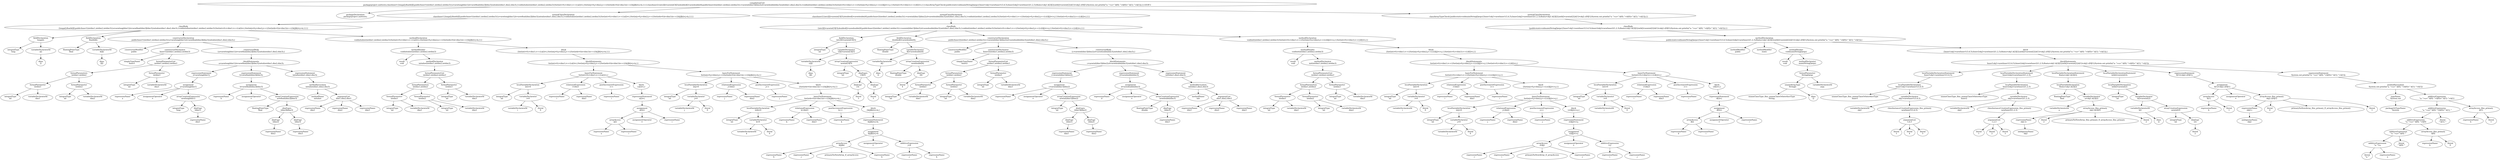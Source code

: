 digraph G {
00[label="compilationUnit\n packageproject.unittests;classInner1{longa[];floatb[][];publicInner1(intdim1,intdim2,intdim3){a=newlong[dim1];b=newfloat[dim2][dim3];initalize(dim1,dim2,dim3);}voidinitalize(intdim1,intdim2,intdim3){for(inti=0;i<dim1;i++){a[i]=i;}for(intj=0;j<dim2;j++){for(intk=0;k<dim3;k++){b[j][k]=j+k;}}}}classInner2{intc[][]=newint[3][3];doubled[]=newdouble[4];publicInner2(intdim1,intdim2,intdim3){c=newint[dim1][dim2];d=newdouble[dim3];init(dim1,dim2,dim3);}voidinit(intdim1,intdim2,intdim3){for(inti=0;i<dim1;i++){for(intj=0;j<dim2;j++){c[i][j]=i+j;}}for(inti=0;i<dim3;i++){d[i]=i;}}}classArrayTypeCheck{publicstaticvoidmain(String[]args){Inner1obj1=newInner1(3,4,5);Inner2obj2=newInner2(1,2,3);floata=obj1.b[2][2];intb[]=newint[2];b[1]=obj2.c[0][1];System.out.println(\"a: \"+a+\" b[0]: \"+b[0]+\" b[1]: \"+b[1]);}}<EOF> "]
11[label="packageDeclaration\n packageproject.unittests; "]
12[label="normalClassDeclaration\n classInner1{longa[];floatb[][];publicInner1(intdim1,intdim2,intdim3){a=newlong[dim1];b=newfloat[dim2][dim3];initalize(dim1,dim2,dim3);}voidinitalize(intdim1,intdim2,intdim3){for(inti=0;i<dim1;i++){a[i]=i;}for(intj=0;j<dim2;j++){for(intk=0;k<dim3;k++){b[j][k]=j+k;}}}} "]
23[label="classBody\n {longa[];floatb[][];publicInner1(intdim1,intdim2,intdim3){a=newlong[dim1];b=newfloat[dim2][dim3];initalize(dim1,dim2,dim3);}voidinitalize(intdim1,intdim2,intdim3){for(inti=0;i<dim1;i++){a[i]=i;}for(intj=0;j<dim2;j++){for(intk=0;k<dim3;k++){b[j][k]=j+k;}}}} "]
34[label="fieldDeclaration\n longa[]; "]
45[label="integralType\n long "]
46[label="variableDeclaratorId\n a[] "]
57[label="dims\n [] "]
38[label="fieldDeclaration\n floatb[][]; "]
49[label="floatingPointType\n float "]
410[label="variableDeclaratorId\n b[][] "]
511[label="dims\n [][] "]
312[label="constructorDeclaration\n publicInner1(intdim1,intdim2,intdim3){a=newlong[dim1];b=newfloat[dim2][dim3];initalize(dim1,dim2,dim3);} "]
413[label="constructorModifier\n public "]
414[label="constructorDeclarator\n Inner1(intdim1,intdim2,intdim3) "]
515[label="simpleTypeName\n Inner1 "]
516[label="formalParameterList\n intdim1,intdim2,intdim3 "]
617[label="formalParameters\n intdim1,intdim2 "]
718[label="formalParameter\n intdim1 "]
819[label="integralType\n int "]
820[label="variableDeclaratorId\n dim1 "]
721[label="formalParameter\n intdim2 "]
822[label="integralType\n int "]
823[label="variableDeclaratorId\n dim2 "]
624[label="formalParameter\n intdim3 "]
725[label="integralType\n int "]
726[label="variableDeclaratorId\n dim3 "]
427[label="constructorBody\n {a=newlong[dim1];b=newfloat[dim2][dim3];initalize(dim1,dim2,dim3);} "]
528[label="blockStatements\n a=newlong[dim1];b=newfloat[dim2][dim3];initalize(dim1,dim2,dim3); "]
629[label="expressionStatement\n a=newlong[dim1]; "]
730[label="assignment\n a=newlong[dim1] "]
831[label="expressionName\n a "]
832[label="assignmentOperator\n = "]
833[label="arrayCreationExpression\n newlong[dim1] "]
934[label="integralType\n long "]
935[label="dimExpr\n [dim1] "]
1036[label="expressionName\n dim1 "]
637[label="expressionStatement\n b=newfloat[dim2][dim3]; "]
738[label="assignment\n b=newfloat[dim2][dim3] "]
839[label="expressionName\n b "]
840[label="assignmentOperator\n = "]
841[label="arrayCreationExpression\n newfloat[dim2][dim3] "]
942[label="floatingPointType\n float "]
943[label="dimExprs\n [dim2][dim3] "]
1044[label="dimExpr\n [dim2] "]
1145[label="expressionName\n dim2 "]
1046[label="dimExpr\n [dim3] "]
1147[label="expressionName\n dim3 "]
648[label="expressionStatement\n initalize(dim1,dim2,dim3); "]
749[label="methodInvocation\n initalize(dim1,dim2,dim3) "]
850[label="methodName\n initalize "]
851[label="argumentList\n dim1,dim2,dim3 "]
952[label="expressionName\n dim1 "]
953[label="expressionName\n dim2 "]
954[label="expressionName\n dim3 "]
355[label="methodDeclaration\n voidinitalize(intdim1,intdim2,intdim3){for(inti=0;i<dim1;i++){a[i]=i;}for(intj=0;j<dim2;j++){for(intk=0;k<dim3;k++){b[j][k]=j+k;}}} "]
456[label="methodHeader\n voidinitalize(intdim1,intdim2,intdim3) "]
557[label="result\n void "]
558[label="methodDeclarator\n initalize(intdim1,intdim2,intdim3) "]
659[label="formalParameterList\n intdim1,intdim2,intdim3 "]
760[label="formalParameters\n intdim1,intdim2 "]
861[label="formalParameter\n intdim1 "]
962[label="integralType\n int "]
963[label="variableDeclaratorId\n dim1 "]
864[label="formalParameter\n intdim2 "]
965[label="integralType\n int "]
966[label="variableDeclaratorId\n dim2 "]
767[label="formalParameter\n intdim3 "]
868[label="integralType\n int "]
869[label="variableDeclaratorId\n dim3 "]
470[label="block\n {for(inti=0;i<dim1;i++){a[i]=i;}for(intj=0;j<dim2;j++){for(intk=0;k<dim3;k++){b[j][k]=j+k;}}} "]
571[label="blockStatements\n for(inti=0;i<dim1;i++){a[i]=i;}for(intj=0;j<dim2;j++){for(intk=0;k<dim3;k++){b[j][k]=j+k;}} "]
672[label="basicForStatement\n for(inti=0;i<dim1;i++){a[i]=i;} "]
773[label="localVariableDeclaration\n inti=0 "]
874[label="integralType\n int "]
875[label="variableDeclarator\n i=0 "]
976[label="variableDeclaratorId\n i "]
977[label="literal\n 0 "]
778[label="relationalExpression\n i<dim1 "]
879[label="expressionName\n i "]
880[label="expressionName\n dim1 "]
781[label="postIncrementExpression\n i++ "]
882[label="expressionName\n i "]
783[label="block\n {a[i]=i;} "]
884[label="expressionStatement\n a[i]=i; "]
985[label="assignment\n a[i]=i "]
1086[label="arrayAccess\n a[i] "]
1187[label="expressionName\n a "]
1188[label="expressionName\n i "]
1089[label="assignmentOperator\n = "]
1090[label="expressionName\n i "]
691[label="basicForStatement\n for(intj=0;j<dim2;j++){for(intk=0;k<dim3;k++){b[j][k]=j+k;}} "]
792[label="localVariableDeclaration\n intj=0 "]
893[label="integralType\n int "]
894[label="variableDeclarator\n j=0 "]
995[label="variableDeclaratorId\n j "]
996[label="literal\n 0 "]
797[label="relationalExpression\n j<dim2 "]
898[label="expressionName\n j "]
899[label="expressionName\n dim2 "]
7100[label="postIncrementExpression\n j++ "]
8101[label="expressionName\n j "]
7102[label="block\n {for(intk=0;k<dim3;k++){b[j][k]=j+k;}} "]
8103[label="basicForStatement\n for(intk=0;k<dim3;k++){b[j][k]=j+k;} "]
9104[label="localVariableDeclaration\n intk=0 "]
10105[label="integralType\n int "]
10106[label="variableDeclarator\n k=0 "]
11107[label="variableDeclaratorId\n k "]
11108[label="literal\n 0 "]
9109[label="relationalExpression\n k<dim3 "]
10110[label="expressionName\n k "]
10111[label="expressionName\n dim3 "]
9112[label="postIncrementExpression\n k++ "]
10113[label="expressionName\n k "]
9114[label="block\n {b[j][k]=j+k;} "]
10115[label="expressionStatement\n b[j][k]=j+k; "]
11116[label="assignment\n b[j][k]=j+k "]
12117[label="arrayAccess\n b[j][k] "]
13118[label="expressionName\n b "]
13119[label="expressionName\n j "]
13120[label="primaryNoNewArray_lf_arrayAccess\n  "]
13121[label="expressionName\n k "]
12122[label="assignmentOperator\n = "]
12123[label="additiveExpression\n j+k "]
13124[label="expressionName\n j "]
13125[label="expressionName\n k "]
1126[label="normalClassDeclaration\n classInner2{intc[][]=newint[3][3];doubled[]=newdouble[4];publicInner2(intdim1,intdim2,intdim3){c=newint[dim1][dim2];d=newdouble[dim3];init(dim1,dim2,dim3);}voidinit(intdim1,intdim2,intdim3){for(inti=0;i<dim1;i++){for(intj=0;j<dim2;j++){c[i][j]=i+j;}}for(inti=0;i<dim3;i++){d[i]=i;}}} "]
2127[label="classBody\n {intc[][]=newint[3][3];doubled[]=newdouble[4];publicInner2(intdim1,intdim2,intdim3){c=newint[dim1][dim2];d=newdouble[dim3];init(dim1,dim2,dim3);}voidinit(intdim1,intdim2,intdim3){for(inti=0;i<dim1;i++){for(intj=0;j<dim2;j++){c[i][j]=i+j;}}for(inti=0;i<dim3;i++){d[i]=i;}}} "]
3128[label="fieldDeclaration\n intc[][]=newint[3][3]; "]
4129[label="integralType\n int "]
4130[label="variableDeclarator\n c[][]=newint[3][3] "]
5131[label="variableDeclaratorId\n c[][] "]
6132[label="dims\n [][] "]
5133[label="arrayCreationExpression\n newint[3][3] "]
6134[label="integralType\n int "]
6135[label="dimExprs\n [3][3] "]
7136[label="dimExpr\n [3] "]
8137[label="literal\n 3 "]
7138[label="dimExpr\n [3] "]
8139[label="literal\n 3 "]
3140[label="fieldDeclaration\n doubled[]=newdouble[4]; "]
4141[label="floatingPointType\n double "]
4142[label="variableDeclarator\n d[]=newdouble[4] "]
5143[label="variableDeclaratorId\n d[] "]
6144[label="dims\n [] "]
5145[label="arrayCreationExpression\n newdouble[4] "]
6146[label="floatingPointType\n double "]
6147[label="dimExpr\n [4] "]
7148[label="literal\n 4 "]
3149[label="constructorDeclaration\n publicInner2(intdim1,intdim2,intdim3){c=newint[dim1][dim2];d=newdouble[dim3];init(dim1,dim2,dim3);} "]
4150[label="constructorModifier\n public "]
4151[label="constructorDeclarator\n Inner2(intdim1,intdim2,intdim3) "]
5152[label="simpleTypeName\n Inner2 "]
5153[label="formalParameterList\n intdim1,intdim2,intdim3 "]
6154[label="formalParameters\n intdim1,intdim2 "]
7155[label="formalParameter\n intdim1 "]
8156[label="integralType\n int "]
8157[label="variableDeclaratorId\n dim1 "]
7158[label="formalParameter\n intdim2 "]
8159[label="integralType\n int "]
8160[label="variableDeclaratorId\n dim2 "]
6161[label="formalParameter\n intdim3 "]
7162[label="integralType\n int "]
7163[label="variableDeclaratorId\n dim3 "]
4164[label="constructorBody\n {c=newint[dim1][dim2];d=newdouble[dim3];init(dim1,dim2,dim3);} "]
5165[label="blockStatements\n c=newint[dim1][dim2];d=newdouble[dim3];init(dim1,dim2,dim3); "]
6166[label="expressionStatement\n c=newint[dim1][dim2]; "]
7167[label="assignment\n c=newint[dim1][dim2] "]
8168[label="expressionName\n c "]
8169[label="assignmentOperator\n = "]
8170[label="arrayCreationExpression\n newint[dim1][dim2] "]
9171[label="integralType\n int "]
9172[label="dimExprs\n [dim1][dim2] "]
10173[label="dimExpr\n [dim1] "]
11174[label="expressionName\n dim1 "]
10175[label="dimExpr\n [dim2] "]
11176[label="expressionName\n dim2 "]
6177[label="expressionStatement\n d=newdouble[dim3]; "]
7178[label="assignment\n d=newdouble[dim3] "]
8179[label="expressionName\n d "]
8180[label="assignmentOperator\n = "]
8181[label="arrayCreationExpression\n newdouble[dim3] "]
9182[label="floatingPointType\n double "]
9183[label="dimExpr\n [dim3] "]
10184[label="expressionName\n dim3 "]
6185[label="expressionStatement\n init(dim1,dim2,dim3); "]
7186[label="methodInvocation\n init(dim1,dim2,dim3) "]
8187[label="methodName\n init "]
8188[label="argumentList\n dim1,dim2,dim3 "]
9189[label="expressionName\n dim1 "]
9190[label="expressionName\n dim2 "]
9191[label="expressionName\n dim3 "]
3192[label="methodDeclaration\n voidinit(intdim1,intdim2,intdim3){for(inti=0;i<dim1;i++){for(intj=0;j<dim2;j++){c[i][j]=i+j;}}for(inti=0;i<dim3;i++){d[i]=i;}} "]
4193[label="methodHeader\n voidinit(intdim1,intdim2,intdim3) "]
5194[label="result\n void "]
5195[label="methodDeclarator\n init(intdim1,intdim2,intdim3) "]
6196[label="formalParameterList\n intdim1,intdim2,intdim3 "]
7197[label="formalParameters\n intdim1,intdim2 "]
8198[label="formalParameter\n intdim1 "]
9199[label="integralType\n int "]
9200[label="variableDeclaratorId\n dim1 "]
8201[label="formalParameter\n intdim2 "]
9202[label="integralType\n int "]
9203[label="variableDeclaratorId\n dim2 "]
7204[label="formalParameter\n intdim3 "]
8205[label="integralType\n int "]
8206[label="variableDeclaratorId\n dim3 "]
4207[label="block\n {for(inti=0;i<dim1;i++){for(intj=0;j<dim2;j++){c[i][j]=i+j;}}for(inti=0;i<dim3;i++){d[i]=i;}} "]
5208[label="blockStatements\n for(inti=0;i<dim1;i++){for(intj=0;j<dim2;j++){c[i][j]=i+j;}}for(inti=0;i<dim3;i++){d[i]=i;} "]
6209[label="basicForStatement\n for(inti=0;i<dim1;i++){for(intj=0;j<dim2;j++){c[i][j]=i+j;}} "]
7210[label="localVariableDeclaration\n inti=0 "]
8211[label="integralType\n int "]
8212[label="variableDeclarator\n i=0 "]
9213[label="variableDeclaratorId\n i "]
9214[label="literal\n 0 "]
7215[label="relationalExpression\n i<dim1 "]
8216[label="expressionName\n i "]
8217[label="expressionName\n dim1 "]
7218[label="postIncrementExpression\n i++ "]
8219[label="expressionName\n i "]
7220[label="block\n {for(intj=0;j<dim2;j++){c[i][j]=i+j;}} "]
8221[label="basicForStatement\n for(intj=0;j<dim2;j++){c[i][j]=i+j;} "]
9222[label="localVariableDeclaration\n intj=0 "]
10223[label="integralType\n int "]
10224[label="variableDeclarator\n j=0 "]
11225[label="variableDeclaratorId\n j "]
11226[label="literal\n 0 "]
9227[label="relationalExpression\n j<dim2 "]
10228[label="expressionName\n j "]
10229[label="expressionName\n dim2 "]
9230[label="postIncrementExpression\n j++ "]
10231[label="expressionName\n j "]
9232[label="block\n {c[i][j]=i+j;} "]
10233[label="expressionStatement\n c[i][j]=i+j; "]
11234[label="assignment\n c[i][j]=i+j "]
12235[label="arrayAccess\n c[i][j] "]
13236[label="expressionName\n c "]
13237[label="expressionName\n i "]
13238[label="primaryNoNewArray_lf_arrayAccess\n  "]
13239[label="expressionName\n j "]
12240[label="assignmentOperator\n = "]
12241[label="additiveExpression\n i+j "]
13242[label="expressionName\n i "]
13243[label="expressionName\n j "]
6244[label="basicForStatement\n for(inti=0;i<dim3;i++){d[i]=i;} "]
7245[label="localVariableDeclaration\n inti=0 "]
8246[label="integralType\n int "]
8247[label="variableDeclarator\n i=0 "]
9248[label="variableDeclaratorId\n i "]
9249[label="literal\n 0 "]
7250[label="relationalExpression\n i<dim3 "]
8251[label="expressionName\n i "]
8252[label="expressionName\n dim3 "]
7253[label="postIncrementExpression\n i++ "]
8254[label="expressionName\n i "]
7255[label="block\n {d[i]=i;} "]
8256[label="expressionStatement\n d[i]=i; "]
9257[label="assignment\n d[i]=i "]
10258[label="arrayAccess\n d[i] "]
11259[label="expressionName\n d "]
11260[label="expressionName\n i "]
10261[label="assignmentOperator\n = "]
10262[label="expressionName\n i "]
1263[label="normalClassDeclaration\n classArrayTypeCheck{publicstaticvoidmain(String[]args){Inner1obj1=newInner1(3,4,5);Inner2obj2=newInner2(1,2,3);floata=obj1.b[2][2];intb[]=newint[2];b[1]=obj2.c[0][1];System.out.println(\"a: \"+a+\" b[0]: \"+b[0]+\" b[1]: \"+b[1]);}} "]
2264[label="classBody\n {publicstaticvoidmain(String[]args){Inner1obj1=newInner1(3,4,5);Inner2obj2=newInner2(1,2,3);floata=obj1.b[2][2];intb[]=newint[2];b[1]=obj2.c[0][1];System.out.println(\"a: \"+a+\" b[0]: \"+b[0]+\" b[1]: \"+b[1]);}} "]
3265[label="methodDeclaration\n publicstaticvoidmain(String[]args){Inner1obj1=newInner1(3,4,5);Inner2obj2=newInner2(1,2,3);floata=obj1.b[2][2];intb[]=newint[2];b[1]=obj2.c[0][1];System.out.println(\"a: \"+a+\" b[0]: \"+b[0]+\" b[1]: \"+b[1]);} "]
4266[label="methodModifier\n public "]
4267[label="methodModifier\n static "]
4268[label="methodHeader\n voidmain(String[]args) "]
5269[label="result\n void "]
5270[label="methodDeclarator\n main(String[]args) "]
6271[label="formalParameter\n String[]args "]
7272[label="unannArrayType\n String[] "]
8273[label="unannClassType_lfno_unannClassOrInterfaceType\n String "]
8274[label="dims\n [] "]
7275[label="variableDeclaratorId\n args "]
4276[label="block\n {Inner1obj1=newInner1(3,4,5);Inner2obj2=newInner2(1,2,3);floata=obj1.b[2][2];intb[]=newint[2];b[1]=obj2.c[0][1];System.out.println(\"a: \"+a+\" b[0]: \"+b[0]+\" b[1]: \"+b[1]);} "]
5277[label="blockStatements\n Inner1obj1=newInner1(3,4,5);Inner2obj2=newInner2(1,2,3);floata=obj1.b[2][2];intb[]=newint[2];b[1]=obj2.c[0][1];System.out.println(\"a: \"+a+\" b[0]: \"+b[0]+\" b[1]: \"+b[1]); "]
6278[label="localVariableDeclarationStatement\n Inner1obj1=newInner1(3,4,5); "]
7279[label="localVariableDeclaration\n Inner1obj1=newInner1(3,4,5) "]
8280[label="unannClassType_lfno_unannClassOrInterfaceType\n Inner1 "]
8281[label="variableDeclarator\n obj1=newInner1(3,4,5) "]
9282[label="variableDeclaratorId\n obj1 "]
9283[label="classInstanceCreationExpression_lfno_primary\n newInner1(3,4,5) "]
10284[label="argumentList\n 3,4,5 "]
11285[label="literal\n 3 "]
11286[label="literal\n 4 "]
11287[label="literal\n 5 "]
6288[label="localVariableDeclarationStatement\n Inner2obj2=newInner2(1,2,3); "]
7289[label="localVariableDeclaration\n Inner2obj2=newInner2(1,2,3) "]
8290[label="unannClassType_lfno_unannClassOrInterfaceType\n Inner2 "]
8291[label="variableDeclarator\n obj2=newInner2(1,2,3) "]
9292[label="variableDeclaratorId\n obj2 "]
9293[label="classInstanceCreationExpression_lfno_primary\n newInner2(1,2,3) "]
10294[label="argumentList\n 1,2,3 "]
11295[label="literal\n 1 "]
11296[label="literal\n 2 "]
11297[label="literal\n 3 "]
6298[label="localVariableDeclarationStatement\n floata=obj1.b[2][2]; "]
7299[label="localVariableDeclaration\n floata=obj1.b[2][2] "]
8300[label="floatingPointType\n float "]
8301[label="variableDeclarator\n a=obj1.b[2][2] "]
9302[label="variableDeclaratorId\n a "]
9303[label="arrayAccess_lfno_primary\n obj1.b[2][2] "]
10304[label="expressionName\n obj1.b "]
11305[label="ambiguousName\n obj1 "]
10306[label="literal\n 2 "]
10307[label="primaryNoNewArray_lfno_primary_lf_arrayAccess_lfno_primary\n  "]
10308[label="literal\n 2 "]
6309[label="localVariableDeclarationStatement\n intb[]=newint[2]; "]
7310[label="localVariableDeclaration\n intb[]=newint[2] "]
8311[label="integralType\n int "]
8312[label="variableDeclarator\n b[]=newint[2] "]
9313[label="variableDeclaratorId\n b[] "]
10314[label="dims\n [] "]
9315[label="arrayCreationExpression\n newint[2] "]
10316[label="integralType\n int "]
10317[label="dimExpr\n [2] "]
11318[label="literal\n 2 "]
6319[label="expressionStatement\n b[1]=obj2.c[0][1]; "]
7320[label="assignment\n b[1]=obj2.c[0][1] "]
8321[label="arrayAccess\n b[1] "]
9322[label="expressionName\n b "]
9323[label="literal\n 1 "]
8324[label="assignmentOperator\n = "]
8325[label="arrayAccess_lfno_primary\n obj2.c[0][1] "]
9326[label="expressionName\n obj2.c "]
10327[label="ambiguousName\n obj2 "]
9328[label="literal\n 0 "]
9329[label="primaryNoNewArray_lfno_primary_lf_arrayAccess_lfno_primary\n  "]
9330[label="literal\n 1 "]
6331[label="expressionStatement\n System.out.println(\"a: \"+a+\" b[0]: \"+b[0]+\" b[1]: \"+b[1]); "]
7332[label="methodInvocation\n System.out.println(\"a: \"+a+\" b[0]: \"+b[0]+\" b[1]: \"+b[1]) "]
8333[label="typeName\n System.out "]
9334[label="packageOrTypeName\n System "]
8335[label="additiveExpression\n \"a: \"+a+\" b[0]: \"+b[0]+\" b[1]: \"+b[1] "]
9336[label="additiveExpression\n \"a: \"+a+\" b[0]: \"+b[0]+\" b[1]: \" "]
10337[label="additiveExpression\n \"a: \"+a+\" b[0]: \"+b[0] "]
11338[label="additiveExpression\n \"a: \"+a+\" b[0]: \" "]
12339[label="additiveExpression\n \"a: \"+a "]
13340[label="literal\n \"a: \" "]
13341[label="expressionName\n a "]
12342[label="literal\n \" b[0]: \" "]
11343[label="arrayAccess_lfno_primary\n b[0] "]
12344[label="expressionName\n b "]
12345[label="literal\n 0 "]
10346[label="literal\n \" b[1]: \" "]
9347[label="arrayAccess_lfno_primary\n b[1] "]
10348[label="expressionName\n b "]
10349[label="literal\n 1 "]
00->11
00->12
12->23
23->34
34->45
34->46
46->57
23->38
38->49
38->410
410->511
23->312
312->413
312->414
414->515
414->516
516->617
617->718
718->819
718->820
617->721
721->822
721->823
516->624
624->725
624->726
312->427
427->528
528->629
629->730
730->831
730->832
730->833
833->934
833->935
935->1036
528->637
637->738
738->839
738->840
738->841
841->942
841->943
943->1044
1044->1145
943->1046
1046->1147
528->648
648->749
749->850
749->851
851->952
851->953
851->954
23->355
355->456
456->557
456->558
558->659
659->760
760->861
861->962
861->963
760->864
864->965
864->966
659->767
767->868
767->869
355->470
470->571
571->672
672->773
773->874
773->875
875->976
875->977
672->778
778->879
778->880
672->781
781->882
672->783
783->884
884->985
985->1086
1086->1187
1086->1188
985->1089
985->1090
571->691
691->792
792->893
792->894
894->995
894->996
691->797
797->898
797->899
691->7100
7100->8101
691->7102
7102->8103
8103->9104
9104->10105
9104->10106
10106->11107
10106->11108
8103->9109
9109->10110
9109->10111
8103->9112
9112->10113
8103->9114
9114->10115
10115->11116
11116->12117
12117->13118
12117->13119
12117->13120
12117->13121
11116->12122
11116->12123
12123->13124
12123->13125
00->1126
1126->2127
2127->3128
3128->4129
3128->4130
4130->5131
5131->6132
4130->5133
5133->6134
5133->6135
6135->7136
7136->8137
6135->7138
7138->8139
2127->3140
3140->4141
3140->4142
4142->5143
5143->6144
4142->5145
5145->6146
5145->6147
6147->7148
2127->3149
3149->4150
3149->4151
4151->5152
4151->5153
5153->6154
6154->7155
7155->8156
7155->8157
6154->7158
7158->8159
7158->8160
5153->6161
6161->7162
6161->7163
3149->4164
4164->5165
5165->6166
6166->7167
7167->8168
7167->8169
7167->8170
8170->9171
8170->9172
9172->10173
10173->11174
9172->10175
10175->11176
5165->6177
6177->7178
7178->8179
7178->8180
7178->8181
8181->9182
8181->9183
9183->10184
5165->6185
6185->7186
7186->8187
7186->8188
8188->9189
8188->9190
8188->9191
2127->3192
3192->4193
4193->5194
4193->5195
5195->6196
6196->7197
7197->8198
8198->9199
8198->9200
7197->8201
8201->9202
8201->9203
6196->7204
7204->8205
7204->8206
3192->4207
4207->5208
5208->6209
6209->7210
7210->8211
7210->8212
8212->9213
8212->9214
6209->7215
7215->8216
7215->8217
6209->7218
7218->8219
6209->7220
7220->8221
8221->9222
9222->10223
9222->10224
10224->11225
10224->11226
8221->9227
9227->10228
9227->10229
8221->9230
9230->10231
8221->9232
9232->10233
10233->11234
11234->12235
12235->13236
12235->13237
12235->13238
12235->13239
11234->12240
11234->12241
12241->13242
12241->13243
5208->6244
6244->7245
7245->8246
7245->8247
8247->9248
8247->9249
6244->7250
7250->8251
7250->8252
6244->7253
7253->8254
6244->7255
7255->8256
8256->9257
9257->10258
10258->11259
10258->11260
9257->10261
9257->10262
00->1263
1263->2264
2264->3265
3265->4266
3265->4267
3265->4268
4268->5269
4268->5270
5270->6271
6271->7272
7272->8273
7272->8274
6271->7275
3265->4276
4276->5277
5277->6278
6278->7279
7279->8280
7279->8281
8281->9282
8281->9283
9283->10284
10284->11285
10284->11286
10284->11287
5277->6288
6288->7289
7289->8290
7289->8291
8291->9292
8291->9293
9293->10294
10294->11295
10294->11296
10294->11297
5277->6298
6298->7299
7299->8300
7299->8301
8301->9302
8301->9303
9303->10304
10304->11305
9303->10306
9303->10307
9303->10308
5277->6309
6309->7310
7310->8311
7310->8312
8312->9313
9313->10314
8312->9315
9315->10316
9315->10317
10317->11318
5277->6319
6319->7320
7320->8321
8321->9322
8321->9323
7320->8324
7320->8325
8325->9326
9326->10327
8325->9328
8325->9329
8325->9330
5277->6331
6331->7332
7332->8333
8333->9334
7332->8335
8335->9336
9336->10337
10337->11338
11338->12339
12339->13340
12339->13341
11338->12342
10337->11343
11343->12344
11343->12345
9336->10346
8335->9347
9347->10348
9347->10349
}
